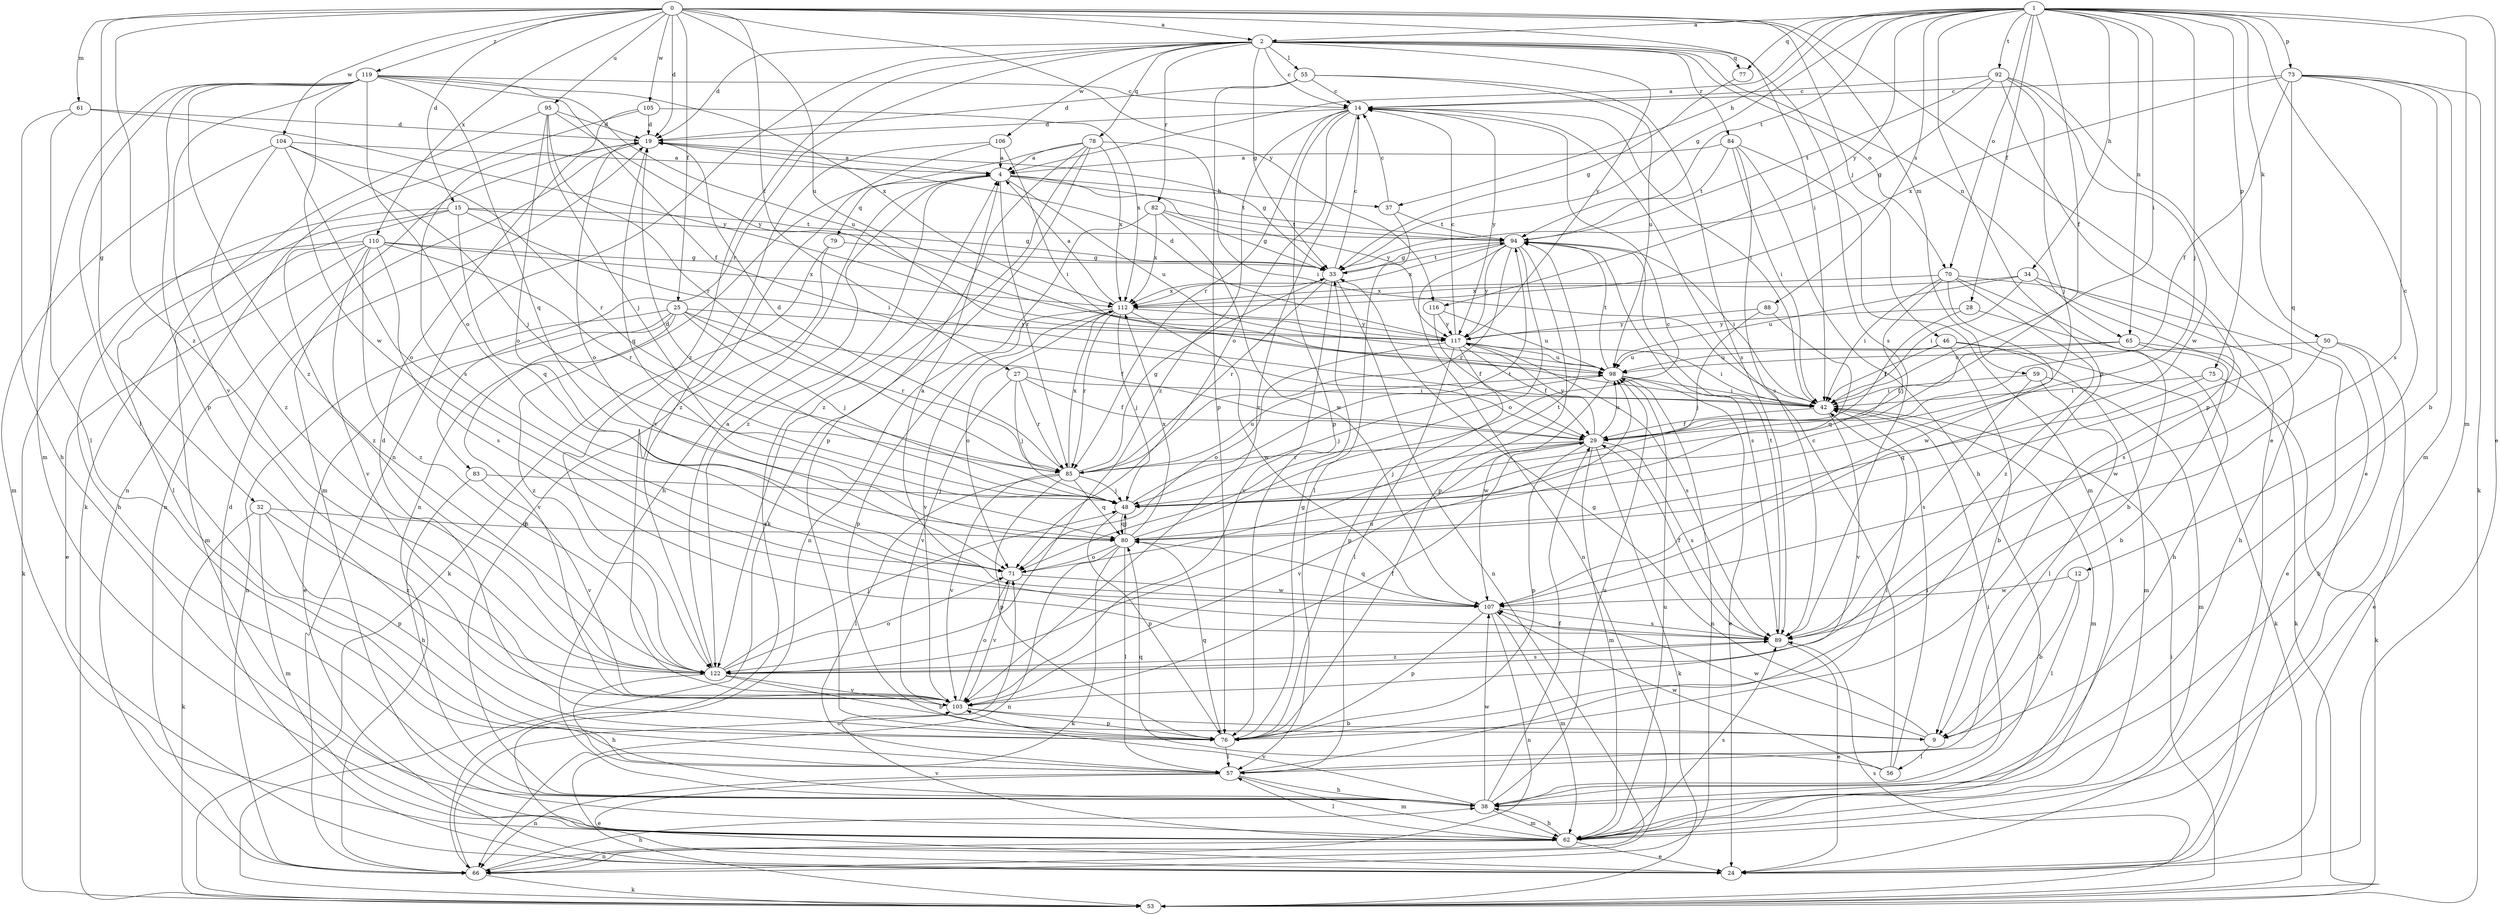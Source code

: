 strict digraph  {
0;
1;
2;
4;
9;
12;
14;
15;
19;
24;
25;
27;
28;
29;
32;
33;
34;
37;
38;
42;
46;
48;
50;
53;
55;
56;
57;
59;
61;
62;
65;
66;
70;
71;
73;
75;
76;
77;
78;
79;
80;
82;
83;
84;
85;
88;
89;
92;
94;
95;
98;
103;
104;
105;
106;
107;
110;
112;
116;
117;
119;
122;
0 -> 2  [label=a];
0 -> 15  [label=d];
0 -> 19  [label=d];
0 -> 24  [label=e];
0 -> 25  [label=f];
0 -> 27  [label=f];
0 -> 32  [label=g];
0 -> 42  [label=i];
0 -> 46  [label=j];
0 -> 59  [label=m];
0 -> 61  [label=m];
0 -> 95  [label=u];
0 -> 98  [label=u];
0 -> 104  [label=w];
0 -> 105  [label=w];
0 -> 110  [label=x];
0 -> 116  [label=y];
0 -> 119  [label=z];
0 -> 122  [label=z];
1 -> 2  [label=a];
1 -> 4  [label=a];
1 -> 12  [label=c];
1 -> 24  [label=e];
1 -> 28  [label=f];
1 -> 29  [label=f];
1 -> 33  [label=g];
1 -> 34  [label=h];
1 -> 37  [label=h];
1 -> 42  [label=i];
1 -> 48  [label=j];
1 -> 50  [label=k];
1 -> 62  [label=m];
1 -> 65  [label=n];
1 -> 70  [label=o];
1 -> 73  [label=p];
1 -> 75  [label=p];
1 -> 76  [label=p];
1 -> 77  [label=q];
1 -> 88  [label=s];
1 -> 92  [label=t];
1 -> 94  [label=t];
1 -> 116  [label=y];
2 -> 14  [label=c];
2 -> 19  [label=d];
2 -> 33  [label=g];
2 -> 55  [label=l];
2 -> 65  [label=n];
2 -> 66  [label=n];
2 -> 70  [label=o];
2 -> 77  [label=q];
2 -> 78  [label=q];
2 -> 82  [label=r];
2 -> 83  [label=r];
2 -> 84  [label=r];
2 -> 89  [label=s];
2 -> 106  [label=w];
2 -> 117  [label=y];
2 -> 122  [label=z];
4 -> 37  [label=h];
4 -> 38  [label=h];
4 -> 79  [label=q];
4 -> 85  [label=r];
4 -> 94  [label=t];
4 -> 98  [label=u];
4 -> 117  [label=y];
4 -> 122  [label=z];
9 -> 33  [label=g];
9 -> 56  [label=l];
9 -> 107  [label=w];
12 -> 9  [label=b];
12 -> 57  [label=l];
12 -> 107  [label=w];
14 -> 19  [label=d];
14 -> 42  [label=i];
14 -> 71  [label=o];
14 -> 76  [label=p];
14 -> 85  [label=r];
14 -> 103  [label=v];
14 -> 117  [label=y];
14 -> 122  [label=z];
15 -> 33  [label=g];
15 -> 38  [label=h];
15 -> 42  [label=i];
15 -> 57  [label=l];
15 -> 80  [label=q];
15 -> 94  [label=t];
15 -> 122  [label=z];
19 -> 4  [label=a];
19 -> 33  [label=g];
19 -> 62  [label=m];
19 -> 66  [label=n];
19 -> 71  [label=o];
19 -> 80  [label=q];
24 -> 4  [label=a];
24 -> 19  [label=d];
25 -> 24  [label=e];
25 -> 29  [label=f];
25 -> 48  [label=j];
25 -> 66  [label=n];
25 -> 85  [label=r];
25 -> 103  [label=v];
25 -> 117  [label=y];
25 -> 122  [label=z];
27 -> 29  [label=f];
27 -> 42  [label=i];
27 -> 48  [label=j];
27 -> 85  [label=r];
27 -> 103  [label=v];
28 -> 29  [label=f];
28 -> 38  [label=h];
28 -> 117  [label=y];
29 -> 48  [label=j];
29 -> 53  [label=k];
29 -> 62  [label=m];
29 -> 76  [label=p];
29 -> 85  [label=r];
29 -> 89  [label=s];
29 -> 98  [label=u];
29 -> 103  [label=v];
29 -> 117  [label=y];
32 -> 53  [label=k];
32 -> 62  [label=m];
32 -> 76  [label=p];
32 -> 80  [label=q];
32 -> 122  [label=z];
33 -> 14  [label=c];
33 -> 66  [label=n];
33 -> 85  [label=r];
33 -> 94  [label=t];
33 -> 103  [label=v];
33 -> 112  [label=x];
34 -> 38  [label=h];
34 -> 42  [label=i];
34 -> 89  [label=s];
34 -> 98  [label=u];
34 -> 112  [label=x];
37 -> 14  [label=c];
37 -> 57  [label=l];
37 -> 94  [label=t];
38 -> 29  [label=f];
38 -> 42  [label=i];
38 -> 62  [label=m];
38 -> 98  [label=u];
38 -> 103  [label=v];
38 -> 107  [label=w];
42 -> 29  [label=f];
42 -> 62  [label=m];
42 -> 103  [label=v];
46 -> 9  [label=b];
46 -> 42  [label=i];
46 -> 53  [label=k];
46 -> 62  [label=m];
46 -> 98  [label=u];
48 -> 19  [label=d];
48 -> 76  [label=p];
48 -> 80  [label=q];
48 -> 94  [label=t];
50 -> 24  [label=e];
50 -> 38  [label=h];
50 -> 98  [label=u];
50 -> 107  [label=w];
53 -> 42  [label=i];
53 -> 89  [label=s];
55 -> 14  [label=c];
55 -> 19  [label=d];
55 -> 76  [label=p];
55 -> 89  [label=s];
55 -> 98  [label=u];
56 -> 14  [label=c];
56 -> 42  [label=i];
56 -> 80  [label=q];
56 -> 107  [label=w];
57 -> 24  [label=e];
57 -> 38  [label=h];
57 -> 42  [label=i];
57 -> 62  [label=m];
57 -> 66  [label=n];
59 -> 42  [label=i];
59 -> 57  [label=l];
59 -> 62  [label=m];
59 -> 89  [label=s];
61 -> 19  [label=d];
61 -> 38  [label=h];
61 -> 57  [label=l];
61 -> 117  [label=y];
62 -> 24  [label=e];
62 -> 38  [label=h];
62 -> 57  [label=l];
62 -> 66  [label=n];
62 -> 89  [label=s];
62 -> 98  [label=u];
62 -> 103  [label=v];
65 -> 9  [label=b];
65 -> 29  [label=f];
65 -> 53  [label=k];
65 -> 98  [label=u];
66 -> 38  [label=h];
66 -> 53  [label=k];
66 -> 71  [label=o];
70 -> 9  [label=b];
70 -> 24  [label=e];
70 -> 42  [label=i];
70 -> 48  [label=j];
70 -> 107  [label=w];
70 -> 112  [label=x];
70 -> 122  [label=z];
71 -> 94  [label=t];
71 -> 103  [label=v];
71 -> 107  [label=w];
73 -> 9  [label=b];
73 -> 14  [label=c];
73 -> 29  [label=f];
73 -> 53  [label=k];
73 -> 62  [label=m];
73 -> 80  [label=q];
73 -> 89  [label=s];
73 -> 112  [label=x];
75 -> 42  [label=i];
75 -> 53  [label=k];
75 -> 80  [label=q];
76 -> 19  [label=d];
76 -> 33  [label=g];
76 -> 57  [label=l];
76 -> 80  [label=q];
77 -> 33  [label=g];
78 -> 4  [label=a];
78 -> 42  [label=i];
78 -> 53  [label=k];
78 -> 66  [label=n];
78 -> 76  [label=p];
78 -> 112  [label=x];
78 -> 122  [label=z];
79 -> 33  [label=g];
79 -> 38  [label=h];
79 -> 53  [label=k];
80 -> 14  [label=c];
80 -> 48  [label=j];
80 -> 53  [label=k];
80 -> 57  [label=l];
80 -> 66  [label=n];
80 -> 71  [label=o];
80 -> 112  [label=x];
82 -> 33  [label=g];
82 -> 66  [label=n];
82 -> 94  [label=t];
82 -> 107  [label=w];
82 -> 112  [label=x];
83 -> 38  [label=h];
83 -> 48  [label=j];
83 -> 103  [label=v];
84 -> 4  [label=a];
84 -> 38  [label=h];
84 -> 42  [label=i];
84 -> 62  [label=m];
84 -> 89  [label=s];
84 -> 94  [label=t];
85 -> 19  [label=d];
85 -> 33  [label=g];
85 -> 48  [label=j];
85 -> 57  [label=l];
85 -> 76  [label=p];
85 -> 80  [label=q];
85 -> 98  [label=u];
85 -> 103  [label=v];
85 -> 112  [label=x];
88 -> 48  [label=j];
88 -> 80  [label=q];
88 -> 117  [label=y];
89 -> 24  [label=e];
89 -> 29  [label=f];
89 -> 94  [label=t];
89 -> 122  [label=z];
92 -> 14  [label=c];
92 -> 24  [label=e];
92 -> 33  [label=g];
92 -> 48  [label=j];
92 -> 76  [label=p];
92 -> 94  [label=t];
92 -> 107  [label=w];
94 -> 33  [label=g];
94 -> 42  [label=i];
94 -> 66  [label=n];
94 -> 71  [label=o];
94 -> 76  [label=p];
94 -> 85  [label=r];
94 -> 89  [label=s];
94 -> 112  [label=x];
94 -> 117  [label=y];
95 -> 19  [label=d];
95 -> 48  [label=j];
95 -> 53  [label=k];
95 -> 71  [label=o];
95 -> 85  [label=r];
95 -> 117  [label=y];
98 -> 24  [label=e];
98 -> 42  [label=i];
98 -> 48  [label=j];
98 -> 66  [label=n];
98 -> 94  [label=t];
98 -> 107  [label=w];
103 -> 9  [label=b];
103 -> 29  [label=f];
103 -> 71  [label=o];
103 -> 76  [label=p];
104 -> 4  [label=a];
104 -> 48  [label=j];
104 -> 62  [label=m];
104 -> 71  [label=o];
104 -> 85  [label=r];
104 -> 122  [label=z];
105 -> 19  [label=d];
105 -> 66  [label=n];
105 -> 89  [label=s];
105 -> 112  [label=x];
106 -> 4  [label=a];
106 -> 42  [label=i];
106 -> 103  [label=v];
106 -> 122  [label=z];
107 -> 4  [label=a];
107 -> 62  [label=m];
107 -> 66  [label=n];
107 -> 76  [label=p];
107 -> 80  [label=q];
107 -> 89  [label=s];
110 -> 24  [label=e];
110 -> 33  [label=g];
110 -> 53  [label=k];
110 -> 62  [label=m];
110 -> 85  [label=r];
110 -> 89  [label=s];
110 -> 103  [label=v];
110 -> 112  [label=x];
110 -> 122  [label=z];
112 -> 4  [label=a];
112 -> 48  [label=j];
112 -> 71  [label=o];
112 -> 76  [label=p];
112 -> 85  [label=r];
112 -> 103  [label=v];
112 -> 107  [label=w];
112 -> 117  [label=y];
116 -> 29  [label=f];
116 -> 98  [label=u];
116 -> 117  [label=y];
117 -> 14  [label=c];
117 -> 19  [label=d];
117 -> 29  [label=f];
117 -> 42  [label=i];
117 -> 57  [label=l];
117 -> 71  [label=o];
117 -> 76  [label=p];
117 -> 89  [label=s];
117 -> 98  [label=u];
119 -> 14  [label=c];
119 -> 29  [label=f];
119 -> 57  [label=l];
119 -> 62  [label=m];
119 -> 71  [label=o];
119 -> 76  [label=p];
119 -> 80  [label=q];
119 -> 98  [label=u];
119 -> 103  [label=v];
119 -> 107  [label=w];
119 -> 112  [label=x];
119 -> 122  [label=z];
122 -> 4  [label=a];
122 -> 9  [label=b];
122 -> 38  [label=h];
122 -> 48  [label=j];
122 -> 71  [label=o];
122 -> 89  [label=s];
122 -> 98  [label=u];
122 -> 103  [label=v];
}
